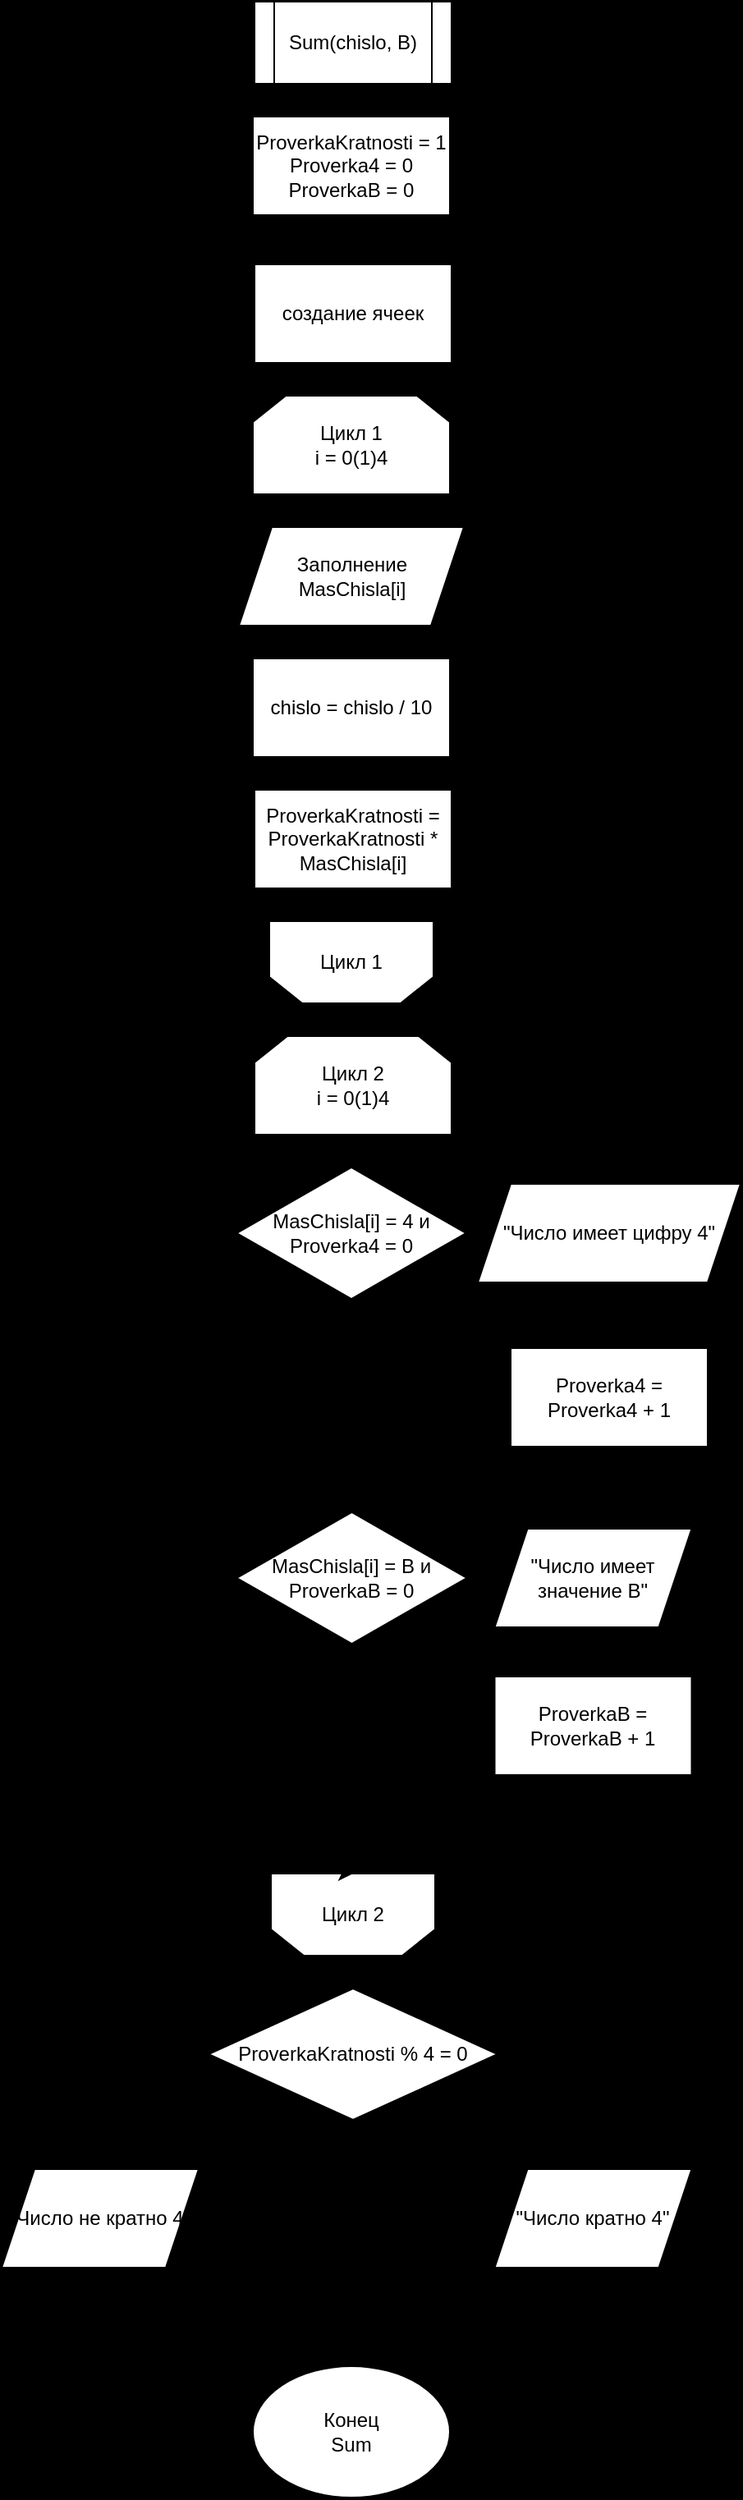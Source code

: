 <mxfile version="22.1.2" type="device">
  <diagram id="C5RBs43oDa-KdzZeNtuy" name="Page-1">
    <mxGraphModel dx="555" dy="973" grid="1" gridSize="10" guides="1" tooltips="1" connect="1" arrows="1" fold="1" page="1" pageScale="1" pageWidth="827" pageHeight="1169" background="#000000" math="0" shadow="0">
      <root>
        <mxCell id="WIyWlLk6GJQsqaUBKTNV-0" />
        <mxCell id="WIyWlLk6GJQsqaUBKTNV-1" parent="WIyWlLk6GJQsqaUBKTNV-0" />
        <mxCell id="h2dTwvVnk0Trtzv3koQg-1" value="" style="edgeStyle=orthogonalEdgeStyle;rounded=0;orthogonalLoop=1;jettySize=auto;html=1;" edge="1" parent="WIyWlLk6GJQsqaUBKTNV-1" source="0hE_sN3JgscIVq8kgt5x-2" target="h2dTwvVnk0Trtzv3koQg-0">
          <mxGeometry relative="1" as="geometry" />
        </mxCell>
        <mxCell id="0hE_sN3JgscIVq8kgt5x-2" value="Sum(chislo, B)" style="shape=process;whiteSpace=wrap;html=1;backgroundOutline=1;" parent="WIyWlLk6GJQsqaUBKTNV-1" vertex="1">
          <mxGeometry x="354" y="40" width="120" height="50" as="geometry" />
        </mxCell>
        <mxCell id="h2dTwvVnk0Trtzv3koQg-3" value="" style="edgeStyle=orthogonalEdgeStyle;rounded=0;orthogonalLoop=1;jettySize=auto;html=1;" edge="1" parent="WIyWlLk6GJQsqaUBKTNV-1" source="h2dTwvVnk0Trtzv3koQg-0" target="h2dTwvVnk0Trtzv3koQg-2">
          <mxGeometry relative="1" as="geometry" />
        </mxCell>
        <mxCell id="h2dTwvVnk0Trtzv3koQg-0" value="ProverkaKratnosti = 1&lt;br&gt;Proverka4 = 0&lt;br&gt;ProverkaB = 0" style="whiteSpace=wrap;html=1;" vertex="1" parent="WIyWlLk6GJQsqaUBKTNV-1">
          <mxGeometry x="353" y="110" width="120" height="60" as="geometry" />
        </mxCell>
        <mxCell id="h2dTwvVnk0Trtzv3koQg-5" style="edgeStyle=orthogonalEdgeStyle;rounded=0;orthogonalLoop=1;jettySize=auto;html=1;entryX=0.5;entryY=0;entryDx=0;entryDy=0;" edge="1" parent="WIyWlLk6GJQsqaUBKTNV-1" source="h2dTwvVnk0Trtzv3koQg-2" target="h2dTwvVnk0Trtzv3koQg-4">
          <mxGeometry relative="1" as="geometry" />
        </mxCell>
        <mxCell id="h2dTwvVnk0Trtzv3koQg-2" value="создание ячеек" style="whiteSpace=wrap;html=1;" vertex="1" parent="WIyWlLk6GJQsqaUBKTNV-1">
          <mxGeometry x="354" y="200" width="120" height="60" as="geometry" />
        </mxCell>
        <mxCell id="h2dTwvVnk0Trtzv3koQg-8" value="" style="edgeStyle=orthogonalEdgeStyle;rounded=0;orthogonalLoop=1;jettySize=auto;html=1;" edge="1" parent="WIyWlLk6GJQsqaUBKTNV-1" source="h2dTwvVnk0Trtzv3koQg-4" target="h2dTwvVnk0Trtzv3koQg-7">
          <mxGeometry relative="1" as="geometry" />
        </mxCell>
        <mxCell id="h2dTwvVnk0Trtzv3koQg-4" value="Цикл 1&lt;br&gt;i = 0(1)4" style="shape=loopLimit;whiteSpace=wrap;html=1;" vertex="1" parent="WIyWlLk6GJQsqaUBKTNV-1">
          <mxGeometry x="353" y="280" width="120" height="60" as="geometry" />
        </mxCell>
        <mxCell id="h2dTwvVnk0Trtzv3koQg-10" value="" style="edgeStyle=orthogonalEdgeStyle;rounded=0;orthogonalLoop=1;jettySize=auto;html=1;" edge="1" parent="WIyWlLk6GJQsqaUBKTNV-1" source="h2dTwvVnk0Trtzv3koQg-7" target="h2dTwvVnk0Trtzv3koQg-9">
          <mxGeometry relative="1" as="geometry" />
        </mxCell>
        <mxCell id="h2dTwvVnk0Trtzv3koQg-7" value="Заполнение MasChisla[i]" style="shape=parallelogram;perimeter=parallelogramPerimeter;whiteSpace=wrap;html=1;fixedSize=1;" vertex="1" parent="WIyWlLk6GJQsqaUBKTNV-1">
          <mxGeometry x="344.5" y="360" width="137" height="60" as="geometry" />
        </mxCell>
        <mxCell id="h2dTwvVnk0Trtzv3koQg-12" value="" style="edgeStyle=orthogonalEdgeStyle;rounded=0;orthogonalLoop=1;jettySize=auto;html=1;" edge="1" parent="WIyWlLk6GJQsqaUBKTNV-1" source="h2dTwvVnk0Trtzv3koQg-9" target="h2dTwvVnk0Trtzv3koQg-11">
          <mxGeometry relative="1" as="geometry" />
        </mxCell>
        <mxCell id="h2dTwvVnk0Trtzv3koQg-9" value="chislo = chislo / 10" style="whiteSpace=wrap;html=1;" vertex="1" parent="WIyWlLk6GJQsqaUBKTNV-1">
          <mxGeometry x="353" y="440" width="120" height="60" as="geometry" />
        </mxCell>
        <mxCell id="h2dTwvVnk0Trtzv3koQg-15" style="edgeStyle=orthogonalEdgeStyle;rounded=0;orthogonalLoop=1;jettySize=auto;html=1;entryX=0.5;entryY=1;entryDx=0;entryDy=0;" edge="1" parent="WIyWlLk6GJQsqaUBKTNV-1" source="h2dTwvVnk0Trtzv3koQg-11" target="h2dTwvVnk0Trtzv3koQg-13">
          <mxGeometry relative="1" as="geometry" />
        </mxCell>
        <mxCell id="h2dTwvVnk0Trtzv3koQg-11" value="ProverkaKratnosti = ProverkaKratnosti * MasChisla[i]" style="whiteSpace=wrap;html=1;" vertex="1" parent="WIyWlLk6GJQsqaUBKTNV-1">
          <mxGeometry x="354" y="520" width="120" height="60" as="geometry" />
        </mxCell>
        <mxCell id="h2dTwvVnk0Trtzv3koQg-17" style="edgeStyle=orthogonalEdgeStyle;rounded=0;orthogonalLoop=1;jettySize=auto;html=1;entryX=0.5;entryY=0;entryDx=0;entryDy=0;" edge="1" parent="WIyWlLk6GJQsqaUBKTNV-1" source="h2dTwvVnk0Trtzv3koQg-13" target="h2dTwvVnk0Trtzv3koQg-16">
          <mxGeometry relative="1" as="geometry" />
        </mxCell>
        <mxCell id="h2dTwvVnk0Trtzv3koQg-13" value="Цикл 1" style="shape=loopLimit;whiteSpace=wrap;html=1;rotation=0;direction=west;" vertex="1" parent="WIyWlLk6GJQsqaUBKTNV-1">
          <mxGeometry x="363" y="600" width="100" height="50" as="geometry" />
        </mxCell>
        <mxCell id="h2dTwvVnk0Trtzv3koQg-19" value="" style="edgeStyle=orthogonalEdgeStyle;rounded=0;orthogonalLoop=1;jettySize=auto;html=1;" edge="1" parent="WIyWlLk6GJQsqaUBKTNV-1" source="h2dTwvVnk0Trtzv3koQg-16" target="h2dTwvVnk0Trtzv3koQg-18">
          <mxGeometry relative="1" as="geometry" />
        </mxCell>
        <mxCell id="h2dTwvVnk0Trtzv3koQg-16" value="Цикл 2&lt;br&gt;i = 0(1)4" style="shape=loopLimit;whiteSpace=wrap;html=1;" vertex="1" parent="WIyWlLk6GJQsqaUBKTNV-1">
          <mxGeometry x="354" y="670" width="120" height="60" as="geometry" />
        </mxCell>
        <mxCell id="h2dTwvVnk0Trtzv3koQg-21" value="" style="edgeStyle=orthogonalEdgeStyle;rounded=0;orthogonalLoop=1;jettySize=auto;html=1;" edge="1" parent="WIyWlLk6GJQsqaUBKTNV-1" source="h2dTwvVnk0Trtzv3koQg-18" target="h2dTwvVnk0Trtzv3koQg-20">
          <mxGeometry relative="1" as="geometry" />
        </mxCell>
        <mxCell id="h2dTwvVnk0Trtzv3koQg-27" value="" style="edgeStyle=orthogonalEdgeStyle;rounded=0;orthogonalLoop=1;jettySize=auto;html=1;" edge="1" parent="WIyWlLk6GJQsqaUBKTNV-1" source="h2dTwvVnk0Trtzv3koQg-18" target="h2dTwvVnk0Trtzv3koQg-26">
          <mxGeometry relative="1" as="geometry" />
        </mxCell>
        <mxCell id="h2dTwvVnk0Trtzv3koQg-18" value="MasChisla[i] = 4 и Proverka4 = 0" style="rhombus;whiteSpace=wrap;html=1;" vertex="1" parent="WIyWlLk6GJQsqaUBKTNV-1">
          <mxGeometry x="343.25" y="750" width="139.5" height="80" as="geometry" />
        </mxCell>
        <mxCell id="h2dTwvVnk0Trtzv3koQg-23" style="edgeStyle=orthogonalEdgeStyle;rounded=0;orthogonalLoop=1;jettySize=auto;html=1;entryX=0.5;entryY=1;entryDx=0;entryDy=0;" edge="1" parent="WIyWlLk6GJQsqaUBKTNV-1" source="h2dTwvVnk0Trtzv3koQg-20" target="h2dTwvVnk0Trtzv3koQg-22">
          <mxGeometry relative="1" as="geometry" />
        </mxCell>
        <mxCell id="h2dTwvVnk0Trtzv3koQg-29" value="" style="edgeStyle=orthogonalEdgeStyle;rounded=0;orthogonalLoop=1;jettySize=auto;html=1;" edge="1" parent="WIyWlLk6GJQsqaUBKTNV-1" source="h2dTwvVnk0Trtzv3koQg-20" target="h2dTwvVnk0Trtzv3koQg-28">
          <mxGeometry relative="1" as="geometry" />
        </mxCell>
        <mxCell id="h2dTwvVnk0Trtzv3koQg-20" value="MasChisla[i] = B и ProverkaB = 0" style="rhombus;whiteSpace=wrap;html=1;" vertex="1" parent="WIyWlLk6GJQsqaUBKTNV-1">
          <mxGeometry x="343.25" y="960" width="140" height="80" as="geometry" />
        </mxCell>
        <mxCell id="h2dTwvVnk0Trtzv3koQg-39" value="" style="edgeStyle=orthogonalEdgeStyle;rounded=0;orthogonalLoop=1;jettySize=auto;html=1;" edge="1" parent="WIyWlLk6GJQsqaUBKTNV-1" source="h2dTwvVnk0Trtzv3koQg-22" target="h2dTwvVnk0Trtzv3koQg-38">
          <mxGeometry relative="1" as="geometry" />
        </mxCell>
        <mxCell id="h2dTwvVnk0Trtzv3koQg-22" value="Цикл 2" style="shape=loopLimit;whiteSpace=wrap;html=1;rotation=0;direction=west;" vertex="1" parent="WIyWlLk6GJQsqaUBKTNV-1">
          <mxGeometry x="364" y="1180" width="100" height="50" as="geometry" />
        </mxCell>
        <mxCell id="h2dTwvVnk0Trtzv3koQg-24" value="Нет" style="text;html=1;align=center;verticalAlign=middle;resizable=0;points=[];autosize=1;strokeColor=none;fillColor=none;" vertex="1" parent="WIyWlLk6GJQsqaUBKTNV-1">
          <mxGeometry x="413" y="840" width="40" height="30" as="geometry" />
        </mxCell>
        <mxCell id="h2dTwvVnk0Trtzv3koQg-25" value="Нет" style="text;html=1;align=center;verticalAlign=middle;resizable=0;points=[];autosize=1;strokeColor=none;fillColor=none;" vertex="1" parent="WIyWlLk6GJQsqaUBKTNV-1">
          <mxGeometry x="413.25" y="1040" width="40" height="30" as="geometry" />
        </mxCell>
        <mxCell id="h2dTwvVnk0Trtzv3koQg-31" value="" style="edgeStyle=orthogonalEdgeStyle;rounded=0;orthogonalLoop=1;jettySize=auto;html=1;" edge="1" parent="WIyWlLk6GJQsqaUBKTNV-1" source="h2dTwvVnk0Trtzv3koQg-26" target="h2dTwvVnk0Trtzv3koQg-30">
          <mxGeometry relative="1" as="geometry" />
        </mxCell>
        <mxCell id="h2dTwvVnk0Trtzv3koQg-26" value="&quot;Число имеет цифру 4&quot;" style="shape=parallelogram;perimeter=parallelogramPerimeter;whiteSpace=wrap;html=1;fixedSize=1;" vertex="1" parent="WIyWlLk6GJQsqaUBKTNV-1">
          <mxGeometry x="490" y="760" width="160" height="60" as="geometry" />
        </mxCell>
        <mxCell id="h2dTwvVnk0Trtzv3koQg-33" value="" style="edgeStyle=orthogonalEdgeStyle;rounded=0;orthogonalLoop=1;jettySize=auto;html=1;" edge="1" parent="WIyWlLk6GJQsqaUBKTNV-1" source="h2dTwvVnk0Trtzv3koQg-28" target="h2dTwvVnk0Trtzv3koQg-32">
          <mxGeometry relative="1" as="geometry" />
        </mxCell>
        <mxCell id="h2dTwvVnk0Trtzv3koQg-28" value="&quot;Число имеет значение B&quot;" style="shape=parallelogram;perimeter=parallelogramPerimeter;whiteSpace=wrap;html=1;fixedSize=1;" vertex="1" parent="WIyWlLk6GJQsqaUBKTNV-1">
          <mxGeometry x="500.25" y="970" width="120" height="60" as="geometry" />
        </mxCell>
        <mxCell id="h2dTwvVnk0Trtzv3koQg-34" style="edgeStyle=orthogonalEdgeStyle;rounded=0;orthogonalLoop=1;jettySize=auto;html=1;entryX=0.5;entryY=0;entryDx=0;entryDy=0;" edge="1" parent="WIyWlLk6GJQsqaUBKTNV-1" source="h2dTwvVnk0Trtzv3koQg-30" target="h2dTwvVnk0Trtzv3koQg-20">
          <mxGeometry relative="1" as="geometry">
            <Array as="points">
              <mxPoint x="570" y="940" />
              <mxPoint x="413" y="940" />
            </Array>
          </mxGeometry>
        </mxCell>
        <mxCell id="h2dTwvVnk0Trtzv3koQg-30" value="Proverka4 = Proverka4 + 1" style="whiteSpace=wrap;html=1;" vertex="1" parent="WIyWlLk6GJQsqaUBKTNV-1">
          <mxGeometry x="510" y="860" width="120" height="60" as="geometry" />
        </mxCell>
        <mxCell id="h2dTwvVnk0Trtzv3koQg-37" style="edgeStyle=orthogonalEdgeStyle;rounded=0;orthogonalLoop=1;jettySize=auto;html=1;entryX=0.5;entryY=1;entryDx=0;entryDy=0;" edge="1" parent="WIyWlLk6GJQsqaUBKTNV-1" source="h2dTwvVnk0Trtzv3koQg-32" target="h2dTwvVnk0Trtzv3koQg-22">
          <mxGeometry relative="1" as="geometry">
            <Array as="points">
              <mxPoint x="560" y="1150" />
              <mxPoint x="413" y="1150" />
            </Array>
          </mxGeometry>
        </mxCell>
        <mxCell id="h2dTwvVnk0Trtzv3koQg-32" value="ProverkaB = ProverkaB + 1" style="whiteSpace=wrap;html=1;" vertex="1" parent="WIyWlLk6GJQsqaUBKTNV-1">
          <mxGeometry x="500.25" y="1060" width="120" height="60" as="geometry" />
        </mxCell>
        <mxCell id="h2dTwvVnk0Trtzv3koQg-35" value="Да" style="text;html=1;align=center;verticalAlign=middle;resizable=0;points=[];autosize=1;strokeColor=none;fillColor=none;" vertex="1" parent="WIyWlLk6GJQsqaUBKTNV-1">
          <mxGeometry x="470" y="760" width="40" height="30" as="geometry" />
        </mxCell>
        <mxCell id="h2dTwvVnk0Trtzv3koQg-36" value="Да" style="text;html=1;align=center;verticalAlign=middle;resizable=0;points=[];autosize=1;strokeColor=none;fillColor=none;" vertex="1" parent="WIyWlLk6GJQsqaUBKTNV-1">
          <mxGeometry x="474" y="970" width="40" height="30" as="geometry" />
        </mxCell>
        <mxCell id="h2dTwvVnk0Trtzv3koQg-41" value="" style="edgeStyle=orthogonalEdgeStyle;rounded=0;orthogonalLoop=1;jettySize=auto;html=1;exitX=1;exitY=0.5;exitDx=0;exitDy=0;" edge="1" parent="WIyWlLk6GJQsqaUBKTNV-1" source="h2dTwvVnk0Trtzv3koQg-38" target="h2dTwvVnk0Trtzv3koQg-40">
          <mxGeometry relative="1" as="geometry" />
        </mxCell>
        <mxCell id="h2dTwvVnk0Trtzv3koQg-43" value="" style="edgeStyle=orthogonalEdgeStyle;rounded=0;orthogonalLoop=1;jettySize=auto;html=1;" edge="1" parent="WIyWlLk6GJQsqaUBKTNV-1" source="h2dTwvVnk0Trtzv3koQg-38" target="h2dTwvVnk0Trtzv3koQg-42">
          <mxGeometry relative="1" as="geometry" />
        </mxCell>
        <mxCell id="h2dTwvVnk0Trtzv3koQg-38" value="ProverkaKratnosti % 4 = 0" style="rhombus;whiteSpace=wrap;html=1;" vertex="1" parent="WIyWlLk6GJQsqaUBKTNV-1">
          <mxGeometry x="326" y="1250" width="176" height="80" as="geometry" />
        </mxCell>
        <mxCell id="h2dTwvVnk0Trtzv3koQg-48" style="edgeStyle=orthogonalEdgeStyle;rounded=0;orthogonalLoop=1;jettySize=auto;html=1;entryX=0.5;entryY=0;entryDx=0;entryDy=0;exitX=0.5;exitY=1;exitDx=0;exitDy=0;" edge="1" parent="WIyWlLk6GJQsqaUBKTNV-1" source="h2dTwvVnk0Trtzv3koQg-40" target="h2dTwvVnk0Trtzv3koQg-46">
          <mxGeometry relative="1" as="geometry" />
        </mxCell>
        <mxCell id="h2dTwvVnk0Trtzv3koQg-40" value="&quot;Число кратно 4&quot;" style="shape=parallelogram;perimeter=parallelogramPerimeter;whiteSpace=wrap;html=1;fixedSize=1;" vertex="1" parent="WIyWlLk6GJQsqaUBKTNV-1">
          <mxGeometry x="500.25" y="1360" width="120" height="60" as="geometry" />
        </mxCell>
        <mxCell id="h2dTwvVnk0Trtzv3koQg-47" style="edgeStyle=orthogonalEdgeStyle;rounded=0;orthogonalLoop=1;jettySize=auto;html=1;entryX=0.5;entryY=0;entryDx=0;entryDy=0;exitX=0.5;exitY=1;exitDx=0;exitDy=0;" edge="1" parent="WIyWlLk6GJQsqaUBKTNV-1" source="h2dTwvVnk0Trtzv3koQg-42" target="h2dTwvVnk0Trtzv3koQg-46">
          <mxGeometry relative="1" as="geometry" />
        </mxCell>
        <mxCell id="h2dTwvVnk0Trtzv3koQg-42" value="&quot;Число не кратно 4&quot;" style="shape=parallelogram;perimeter=parallelogramPerimeter;whiteSpace=wrap;html=1;fixedSize=1;" vertex="1" parent="WIyWlLk6GJQsqaUBKTNV-1">
          <mxGeometry x="200" y="1360" width="120" height="60" as="geometry" />
        </mxCell>
        <mxCell id="h2dTwvVnk0Trtzv3koQg-44" value="Нет" style="text;html=1;align=center;verticalAlign=middle;resizable=0;points=[];autosize=1;strokeColor=none;fillColor=none;" vertex="1" parent="WIyWlLk6GJQsqaUBKTNV-1">
          <mxGeometry x="280" y="1258" width="40" height="30" as="geometry" />
        </mxCell>
        <mxCell id="h2dTwvVnk0Trtzv3koQg-45" value="Да" style="text;html=1;align=center;verticalAlign=middle;resizable=0;points=[];autosize=1;strokeColor=none;fillColor=none;" vertex="1" parent="WIyWlLk6GJQsqaUBKTNV-1">
          <mxGeometry x="500" y="1258" width="40" height="30" as="geometry" />
        </mxCell>
        <mxCell id="h2dTwvVnk0Trtzv3koQg-46" value="Конец&lt;br&gt;Sum" style="ellipse;whiteSpace=wrap;html=1;" vertex="1" parent="WIyWlLk6GJQsqaUBKTNV-1">
          <mxGeometry x="353" y="1480" width="120" height="80" as="geometry" />
        </mxCell>
      </root>
    </mxGraphModel>
  </diagram>
</mxfile>
